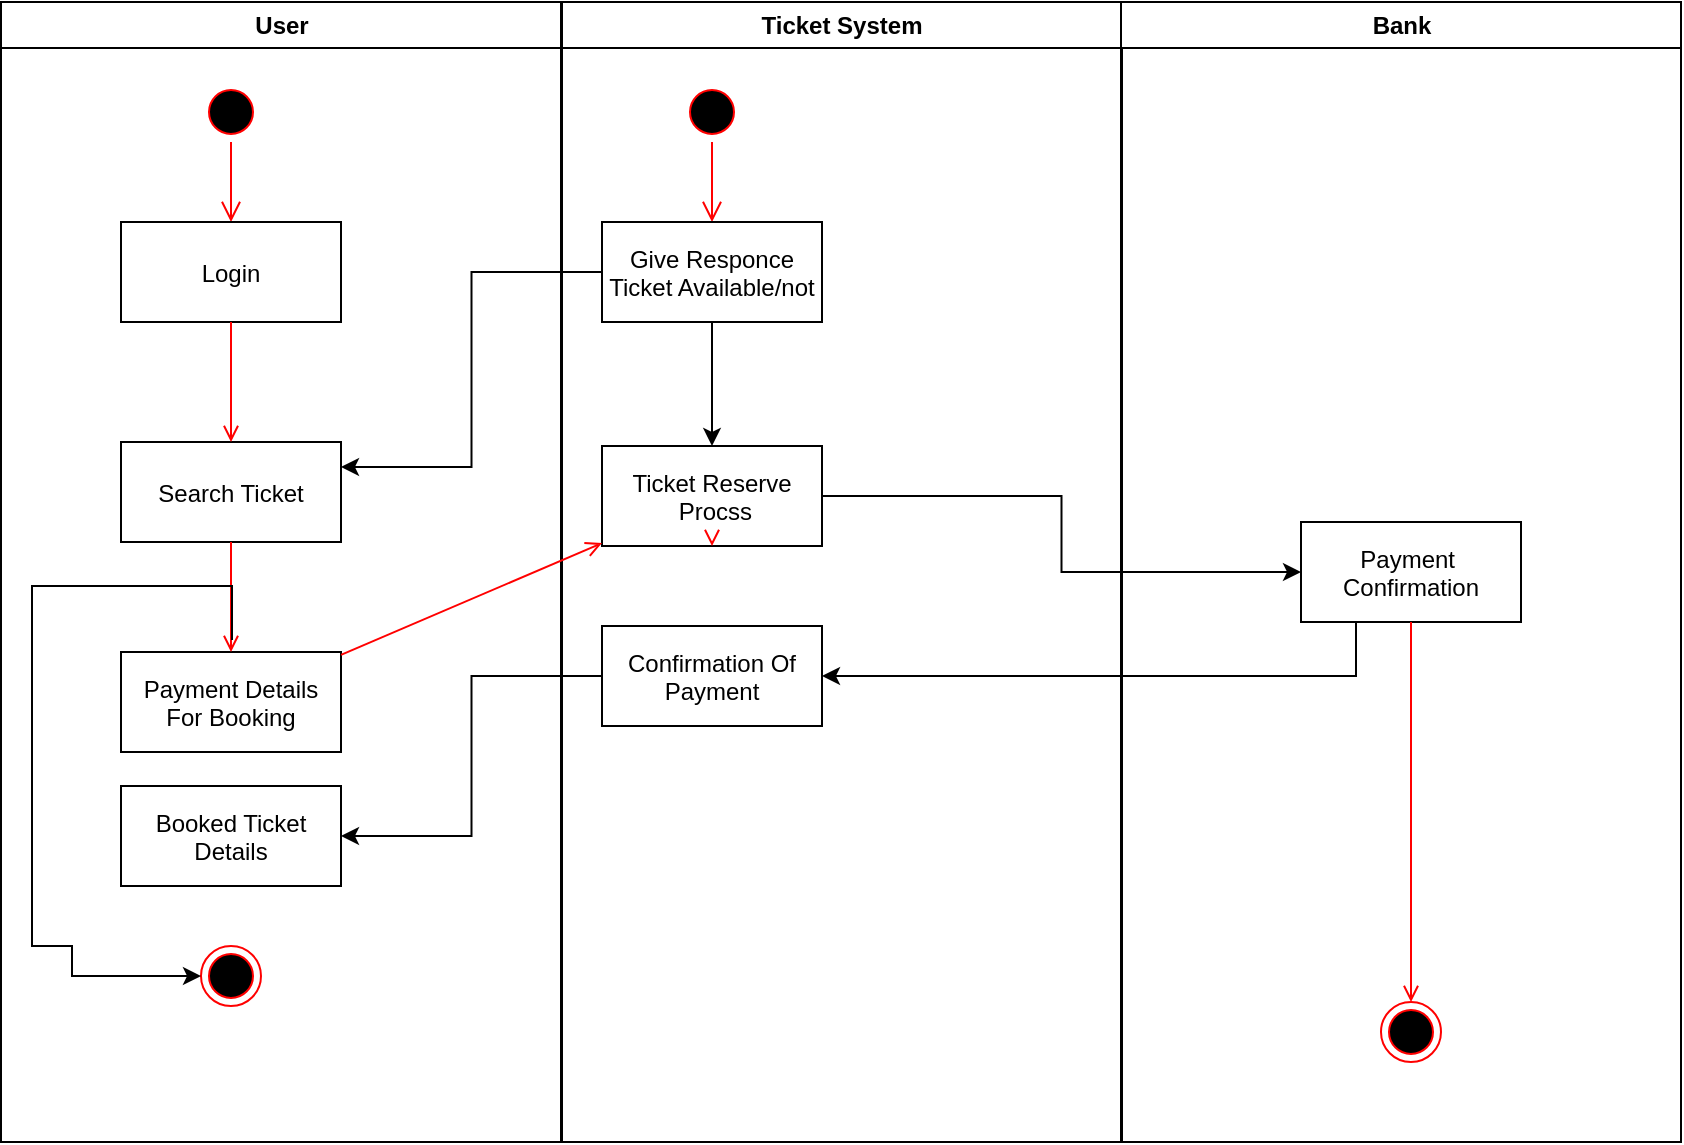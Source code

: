 <mxfile version="14.8.0" type="device"><diagram name="Page-1" id="e7e014a7-5840-1c2e-5031-d8a46d1fe8dd"><mxGraphModel dx="1038" dy="547" grid="1" gridSize="10" guides="1" tooltips="1" connect="1" arrows="1" fold="1" page="1" pageScale="1" pageWidth="1169" pageHeight="826" background="none" math="0" shadow="0"><root><mxCell id="0"/><mxCell id="1" parent="0"/><mxCell id="2" value="User" style="swimlane;whiteSpace=wrap" parent="1" vertex="1"><mxGeometry x="164.5" y="128" width="280" height="570" as="geometry"/></mxCell><mxCell id="5" value="" style="ellipse;shape=startState;fillColor=#000000;strokeColor=#ff0000;" parent="2" vertex="1"><mxGeometry x="100" y="40" width="30" height="30" as="geometry"/></mxCell><mxCell id="6" value="" style="edgeStyle=elbowEdgeStyle;elbow=horizontal;verticalAlign=bottom;endArrow=open;endSize=8;strokeColor=#FF0000;endFill=1;rounded=0" parent="2" source="5" target="7" edge="1"><mxGeometry x="100" y="40" as="geometry"><mxPoint x="115" y="110" as="targetPoint"/></mxGeometry></mxCell><mxCell id="7" value="Login" style="" parent="2" vertex="1"><mxGeometry x="60" y="110" width="110" height="50" as="geometry"/></mxCell><mxCell id="8" value="Search Ticket" style="" parent="2" vertex="1"><mxGeometry x="60" y="220" width="110" height="50" as="geometry"/></mxCell><mxCell id="9" value="" style="endArrow=open;strokeColor=#FF0000;endFill=1;rounded=0" parent="2" source="7" target="8" edge="1"><mxGeometry relative="1" as="geometry"/></mxCell><mxCell id="10" value="Payment Details&#10;For Booking" style="" parent="2" vertex="1"><mxGeometry x="60" y="325" width="110" height="50" as="geometry"/></mxCell><mxCell id="11" value="" style="endArrow=open;strokeColor=#FF0000;endFill=1;rounded=0" parent="2" source="8" target="10" edge="1"><mxGeometry relative="1" as="geometry"/></mxCell><mxCell id="t8RL2X7u8FXE0w31XN5P-44" value="" style="ellipse;shape=endState;fillColor=#000000;strokeColor=#ff0000" vertex="1" parent="2"><mxGeometry x="100" y="472" width="30" height="30" as="geometry"/></mxCell><mxCell id="t8RL2X7u8FXE0w31XN5P-51" value="Booked Ticket&#10;Details" style="" vertex="1" parent="2"><mxGeometry x="60" y="392" width="110" height="50" as="geometry"/></mxCell><mxCell id="3" value="Ticket System" style="swimlane;whiteSpace=wrap;startSize=23;" parent="1" vertex="1"><mxGeometry x="445" y="128" width="280" height="570" as="geometry"/></mxCell><mxCell id="13" value="" style="ellipse;shape=startState;fillColor=#000000;strokeColor=#ff0000;" parent="3" vertex="1"><mxGeometry x="60" y="40" width="30" height="30" as="geometry"/></mxCell><mxCell id="14" value="" style="edgeStyle=elbowEdgeStyle;elbow=horizontal;verticalAlign=bottom;endArrow=open;endSize=8;strokeColor=#FF0000;endFill=1;rounded=0" parent="3" source="13" target="15" edge="1"><mxGeometry x="40" y="20" as="geometry"><mxPoint x="55" y="90" as="targetPoint"/></mxGeometry></mxCell><mxCell id="t8RL2X7u8FXE0w31XN5P-46" style="edgeStyle=orthogonalEdgeStyle;rounded=0;orthogonalLoop=1;jettySize=auto;html=1;" edge="1" parent="3" source="15" target="18"><mxGeometry relative="1" as="geometry"/></mxCell><mxCell id="15" value="Give Responce&#10;Ticket Available/not" style="" parent="3" vertex="1"><mxGeometry x="20" y="110" width="110" height="50" as="geometry"/></mxCell><mxCell id="18" value="Ticket Reserve&#10; Procss" style="" parent="3" vertex="1"><mxGeometry x="20" y="222" width="110" height="50" as="geometry"/></mxCell><mxCell id="19" value="" style="endArrow=open;strokeColor=#FF0000;endFill=1;rounded=0" parent="3" target="18" edge="1"><mxGeometry relative="1" as="geometry"><mxPoint x="75" y="270" as="sourcePoint"/></mxGeometry></mxCell><mxCell id="t8RL2X7u8FXE0w31XN5P-49" value="Confirmation Of&#10;Payment" style="" vertex="1" parent="3"><mxGeometry x="20" y="312" width="110" height="50" as="geometry"/></mxCell><mxCell id="4" value="Bank" style="swimlane;whiteSpace=wrap;startSize=23;" parent="1" vertex="1"><mxGeometry x="724.5" y="128" width="280" height="570" as="geometry"/></mxCell><mxCell id="33" value="Payment &#10;Confirmation" style="" parent="4" vertex="1"><mxGeometry x="90" y="260" width="110" height="50" as="geometry"/></mxCell><mxCell id="38" value="" style="ellipse;shape=endState;fillColor=#000000;strokeColor=#ff0000" parent="4" vertex="1"><mxGeometry x="130" y="500" width="30" height="30" as="geometry"/></mxCell><mxCell id="39" value="" style="endArrow=open;strokeColor=#FF0000;endFill=1;rounded=0" parent="4" source="33" target="38" edge="1"><mxGeometry relative="1" as="geometry"/></mxCell><mxCell id="20" value="" style="endArrow=open;strokeColor=#FF0000;endFill=1;rounded=0" parent="1" source="10" target="18" edge="1"><mxGeometry relative="1" as="geometry"/></mxCell><mxCell id="t8RL2X7u8FXE0w31XN5P-43" style="edgeStyle=orthogonalEdgeStyle;rounded=0;orthogonalLoop=1;jettySize=auto;html=1;entryX=1;entryY=0.25;entryDx=0;entryDy=0;" edge="1" parent="1" source="15" target="8"><mxGeometry relative="1" as="geometry"/></mxCell><mxCell id="t8RL2X7u8FXE0w31XN5P-45" style="edgeStyle=orthogonalEdgeStyle;rounded=0;orthogonalLoop=1;jettySize=auto;html=1;entryX=0;entryY=0.5;entryDx=0;entryDy=0;" edge="1" parent="1" target="t8RL2X7u8FXE0w31XN5P-44"><mxGeometry relative="1" as="geometry"><mxPoint x="200" y="630" as="targetPoint"/><mxPoint x="280" y="447" as="sourcePoint"/><Array as="points"><mxPoint x="280" y="420"/><mxPoint x="180" y="420"/><mxPoint x="180" y="600"/><mxPoint x="200" y="600"/><mxPoint x="200" y="615"/></Array></mxGeometry></mxCell><mxCell id="t8RL2X7u8FXE0w31XN5P-47" style="edgeStyle=orthogonalEdgeStyle;rounded=0;orthogonalLoop=1;jettySize=auto;html=1;" edge="1" parent="1" source="18" target="33"><mxGeometry relative="1" as="geometry"/></mxCell><mxCell id="t8RL2X7u8FXE0w31XN5P-48" style="edgeStyle=orthogonalEdgeStyle;rounded=0;orthogonalLoop=1;jettySize=auto;html=1;exitX=0.25;exitY=1;exitDx=0;exitDy=0;entryX=1;entryY=0.5;entryDx=0;entryDy=0;" edge="1" parent="1" source="33" target="t8RL2X7u8FXE0w31XN5P-49"><mxGeometry relative="1" as="geometry"><mxPoint x="780" y="470" as="targetPoint"/></mxGeometry></mxCell><mxCell id="t8RL2X7u8FXE0w31XN5P-50" style="edgeStyle=orthogonalEdgeStyle;rounded=0;orthogonalLoop=1;jettySize=auto;html=1;entryX=1;entryY=0.5;entryDx=0;entryDy=0;" edge="1" parent="1" source="t8RL2X7u8FXE0w31XN5P-49" target="t8RL2X7u8FXE0w31XN5P-51"><mxGeometry relative="1" as="geometry"><mxPoint x="380" y="560" as="targetPoint"/></mxGeometry></mxCell></root></mxGraphModel></diagram></mxfile>